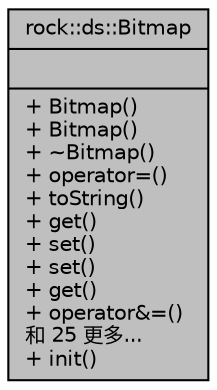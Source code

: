 digraph "rock::ds::Bitmap"
{
 // LATEX_PDF_SIZE
  edge [fontname="Helvetica",fontsize="10",labelfontname="Helvetica",labelfontsize="10"];
  node [fontname="Helvetica",fontsize="10",shape=record];
  Node1 [label="{rock::ds::Bitmap\n||+ Bitmap()\l+ Bitmap()\l+ ~Bitmap()\l+ operator=()\l+ toString()\l+ get()\l+ set()\l+ set()\l+ get()\l+ operator&=()\l和 25 更多...\l+ init()\l}",height=0.2,width=0.4,color="black", fillcolor="grey75", style="filled", fontcolor="black",tooltip=" "];
}
